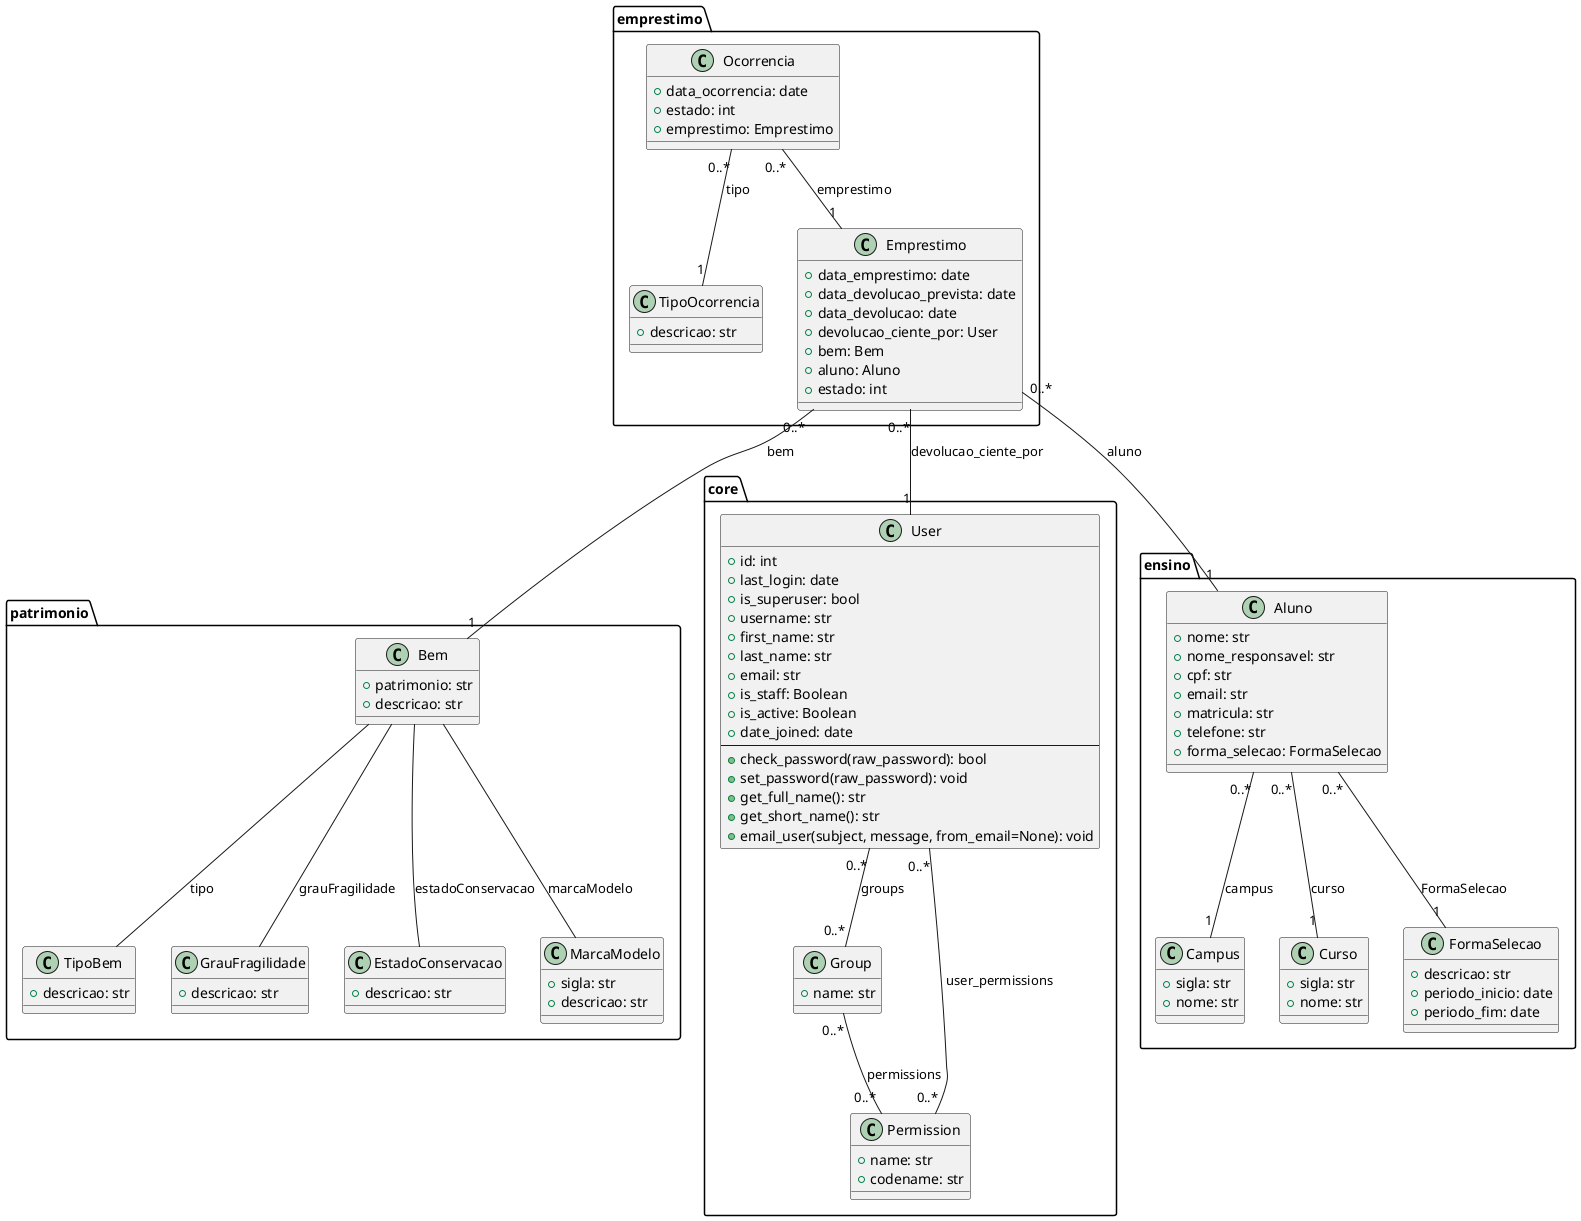 @startuml classes

package "patrimonio" {
    class TipoBem {
        +descricao: str
    }

    class GrauFragilidade {
        +descricao: str
    }

    class EstadoConservacao {
        +descricao: str
    }

    class MarcaModelo {
        +sigla: str
        +descricao: str
    }

    class Bem {
        +patrimonio: str
        +descricao: str
    }

    Bem -- TipoBem : "tipo"
    Bem -- GrauFragilidade : "grauFragilidade"
    Bem -- EstadoConservacao : "estadoConservacao"
    Bem -- MarcaModelo : "marcaModelo"
}

package "core" {
    class User {
        +id: int
        +last_login: date
        +is_superuser: bool
        +username: str
        +first_name: str
        +last_name: str
        +email: str
        +is_staff: Boolean
        +is_active: Boolean
        +date_joined: date
        --
        +check_password(raw_password): bool
        +set_password(raw_password): void
        +get_full_name(): str
        +get_short_name(): str
        +email_user(subject, message, from_email=None): void
    }

    class Group {
        +name: str
    }

    class Permission {
        +name: str
        +codename: str
    }

    User "0..*" -- "0..*" Group : "groups"
    User "0..*" -- "0..*" Permission : "user_permissions"
    Group "0..*" -- "0..*" Permission : "permissions"

}

package "ensino" {
    class Campus {
        +sigla: str
        +nome: str
    }

    class Curso {
        +sigla: str
        +nome: str
    }

    class FormaSelecao {
        +descricao: str
        +periodo_inicio: date
        +periodo_fim: date
    }

    class Aluno {
        +nome: str
        +nome_responsavel: str
        +cpf: str
        +email: str
        +matricula: str
        +telefone: str
        +forma_selecao: FormaSelecao
    }

    Aluno "0..*" -- "1" FormaSelecao : "FormaSelecao"
    Aluno "0..*" -- "1" Campus : "campus"
    Aluno "0..*" -- "1" Curso : "curso"
}

package "emprestimo" {
    class TipoOcorrencia {
        +descricao: str
    }
    class Ocorrencia {
        +data_ocorrencia: date
        +estado: int
        +emprestimo: Emprestimo
    }
    class Emprestimo {
        +data_emprestimo: date
        +data_devolucao_prevista: date
        +data_devolucao: date
        +devolucao_ciente_por: User
        +bem: Bem
        +aluno: Aluno
        +estado: int
    }

    Emprestimo "0..*" -- "1" User : "devolucao_ciente_por"
    Emprestimo "0..*" -- "1" Bem : "bem"
    Emprestimo "0..*" -- "1" Aluno : "aluno"

    Ocorrencia "0..*" -- "1" TipoOcorrencia : "tipo"
    Ocorrencia "0..*" -- "1" Emprestimo : "emprestimo"
}

@enduml

